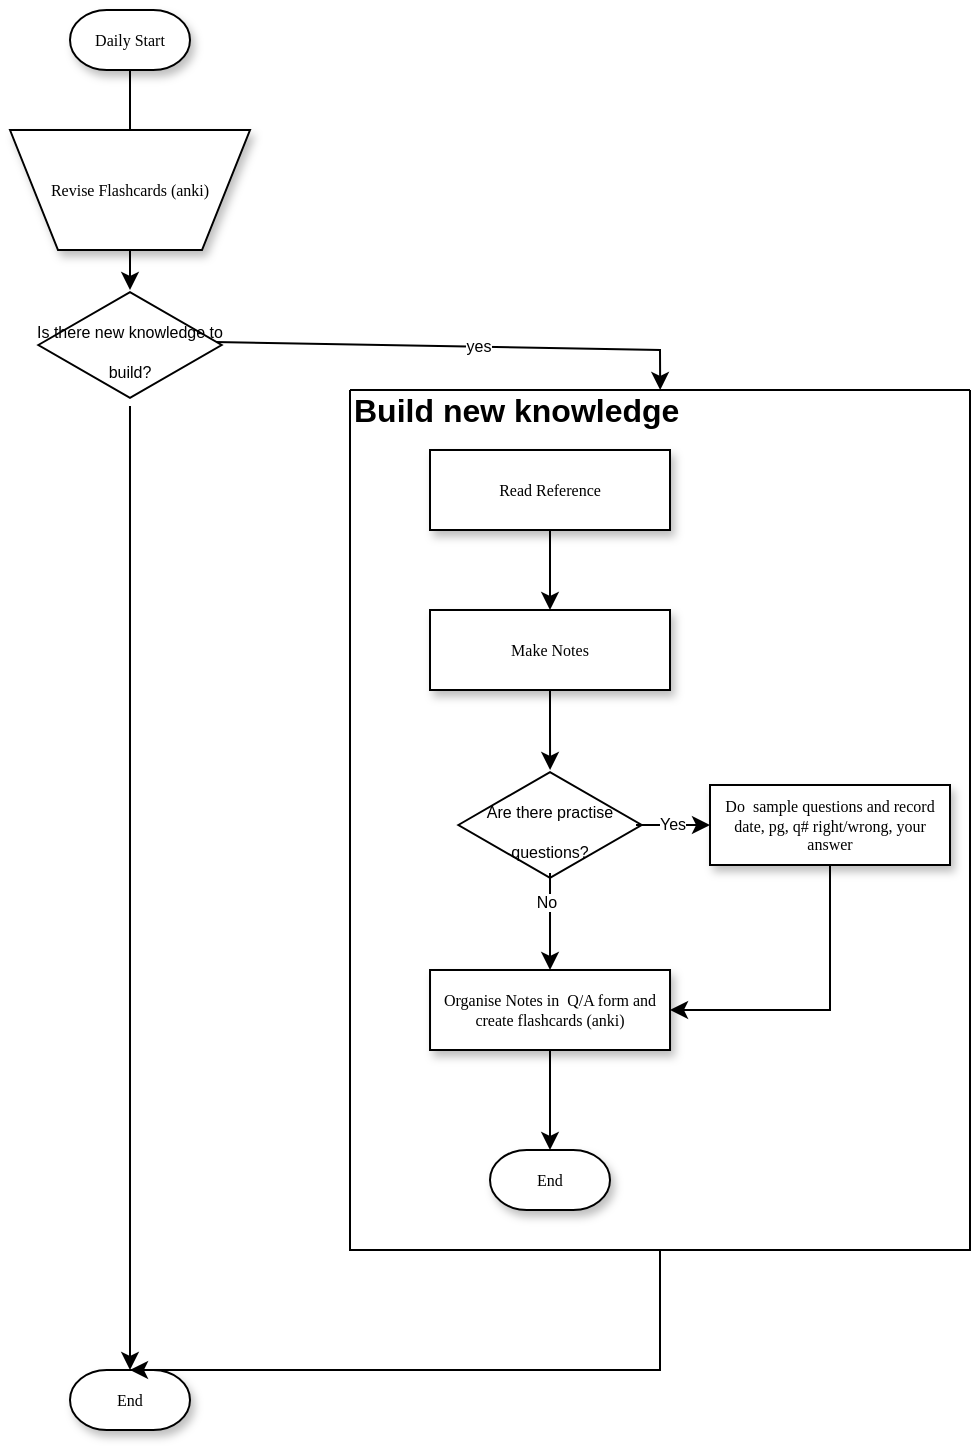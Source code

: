 <mxfile version="20.4.1" type="github">
  <diagram name="Page-1" id="edf60f1a-56cd-e834-aa8a-f176f3a09ee4">
    <mxGraphModel dx="1186" dy="-133" grid="1" gridSize="10" guides="1" tooltips="1" connect="1" arrows="1" fold="1" page="1" pageScale="1" pageWidth="1100" pageHeight="850" background="none" math="0" shadow="0">
      <root>
        <mxCell id="0" />
        <mxCell id="1" parent="0" />
        <mxCell id="MHjmx6gwI4rIXO57iWsg-7" value="" style="swimlane;startSize=0;" vertex="1" parent="1">
          <mxGeometry x="390" y="1140" width="310" height="430" as="geometry" />
        </mxCell>
        <mxCell id="60e70716793133e9-30" value="End" style="strokeWidth=1;html=1;shape=mxgraph.flowchart.terminator;whiteSpace=wrap;rounded=0;shadow=1;labelBackgroundColor=none;fontFamily=Verdana;fontSize=8;align=center;" parent="MHjmx6gwI4rIXO57iWsg-7" vertex="1">
          <mxGeometry x="70" y="380" width="60" height="30" as="geometry" />
        </mxCell>
        <mxCell id="MHjmx6gwI4rIXO57iWsg-1" value="Read Reference" style="whiteSpace=wrap;html=1;rounded=0;shadow=1;labelBackgroundColor=none;strokeWidth=1;fontFamily=Verdana;fontSize=8;align=center;" vertex="1" parent="MHjmx6gwI4rIXO57iWsg-7">
          <mxGeometry x="40" y="30" width="120" height="40" as="geometry" />
        </mxCell>
        <mxCell id="MHjmx6gwI4rIXO57iWsg-9" value="Do &amp;nbsp;sample questions and record date, pg, q# right/wrong, your answer" style="whiteSpace=wrap;html=1;rounded=0;shadow=1;labelBackgroundColor=none;strokeWidth=1;fontFamily=Verdana;fontSize=8;align=center;" vertex="1" parent="MHjmx6gwI4rIXO57iWsg-7">
          <mxGeometry x="180" y="197.5" width="120" height="40" as="geometry" />
        </mxCell>
        <mxCell id="MHjmx6gwI4rIXO57iWsg-10" value="&lt;p&gt;&lt;font style=&quot;font-size: 8px; line-height: 0.8;&quot;&gt;Are there practise questions?&lt;/font&gt;&lt;/p&gt;" style="html=1;whiteSpace=wrap;aspect=fixed;shape=isoRectangle;fontSize=16;spacing=0;" vertex="1" parent="MHjmx6gwI4rIXO57iWsg-7">
          <mxGeometry x="54.17" y="190" width="91.67" height="55" as="geometry" />
        </mxCell>
        <mxCell id="MHjmx6gwI4rIXO57iWsg-13" value="" style="endArrow=classic;html=1;rounded=0;fontSize=8;exitX=0.5;exitY=0.936;exitDx=0;exitDy=0;exitPerimeter=0;entryX=0.5;entryY=0;entryDx=0;entryDy=0;" edge="1" parent="MHjmx6gwI4rIXO57iWsg-7" source="MHjmx6gwI4rIXO57iWsg-10" target="MHjmx6gwI4rIXO57iWsg-5">
          <mxGeometry width="50" height="50" relative="1" as="geometry">
            <mxPoint x="160" y="430" as="sourcePoint" />
            <mxPoint x="210" y="380" as="targetPoint" />
          </mxGeometry>
        </mxCell>
        <mxCell id="MHjmx6gwI4rIXO57iWsg-14" value="No" style="edgeLabel;html=1;align=center;verticalAlign=middle;resizable=0;points=[];fontSize=8;" vertex="1" connectable="0" parent="MHjmx6gwI4rIXO57iWsg-13">
          <mxGeometry x="-0.394" y="-2" relative="1" as="geometry">
            <mxPoint as="offset" />
          </mxGeometry>
        </mxCell>
        <mxCell id="MHjmx6gwI4rIXO57iWsg-15" value="" style="endArrow=classic;html=1;rounded=0;fontSize=8;entryX=0;entryY=0.5;entryDx=0;entryDy=0;exitX=0.969;exitY=0.5;exitDx=0;exitDy=0;exitPerimeter=0;" edge="1" parent="MHjmx6gwI4rIXO57iWsg-7" source="MHjmx6gwI4rIXO57iWsg-10" target="MHjmx6gwI4rIXO57iWsg-9">
          <mxGeometry width="50" height="50" relative="1" as="geometry">
            <mxPoint x="-130" y="250" as="sourcePoint" />
            <mxPoint x="-80" y="200" as="targetPoint" />
          </mxGeometry>
        </mxCell>
        <mxCell id="MHjmx6gwI4rIXO57iWsg-16" value="Yes" style="edgeLabel;html=1;align=center;verticalAlign=middle;resizable=0;points=[];fontSize=8;" vertex="1" connectable="0" parent="MHjmx6gwI4rIXO57iWsg-15">
          <mxGeometry x="-0.027" y="1" relative="1" as="geometry">
            <mxPoint as="offset" />
          </mxGeometry>
        </mxCell>
        <mxCell id="MHjmx6gwI4rIXO57iWsg-5" value="Organise Notes in &amp;nbsp;Q/A form and create flashcards (anki)" style="whiteSpace=wrap;html=1;rounded=0;shadow=1;labelBackgroundColor=none;strokeWidth=1;fontFamily=Verdana;fontSize=8;align=center;" vertex="1" parent="MHjmx6gwI4rIXO57iWsg-7">
          <mxGeometry x="40.01" y="290" width="120" height="40" as="geometry" />
        </mxCell>
        <mxCell id="MHjmx6gwI4rIXO57iWsg-18" value="" style="edgeStyle=segmentEdgeStyle;endArrow=classic;html=1;rounded=0;fontSize=8;exitX=0.5;exitY=1;exitDx=0;exitDy=0;entryX=1;entryY=0.5;entryDx=0;entryDy=0;" edge="1" parent="MHjmx6gwI4rIXO57iWsg-7" source="MHjmx6gwI4rIXO57iWsg-9" target="MHjmx6gwI4rIXO57iWsg-5">
          <mxGeometry width="50" height="50" relative="1" as="geometry">
            <mxPoint x="-130" y="250" as="sourcePoint" />
            <mxPoint x="-80" y="200" as="targetPoint" />
            <Array as="points">
              <mxPoint x="240" y="310" />
            </Array>
          </mxGeometry>
        </mxCell>
        <mxCell id="MHjmx6gwI4rIXO57iWsg-2" value="Make Notes" style="whiteSpace=wrap;html=1;rounded=0;shadow=1;labelBackgroundColor=none;strokeWidth=1;fontFamily=Verdana;fontSize=8;align=center;" vertex="1" parent="MHjmx6gwI4rIXO57iWsg-7">
          <mxGeometry x="40" y="110" width="120" height="40" as="geometry" />
        </mxCell>
        <mxCell id="MHjmx6gwI4rIXO57iWsg-4" value="" style="endArrow=classic;html=1;rounded=0;exitX=0.5;exitY=1;exitDx=0;exitDy=0;" edge="1" parent="MHjmx6gwI4rIXO57iWsg-7" source="MHjmx6gwI4rIXO57iWsg-1" target="MHjmx6gwI4rIXO57iWsg-2">
          <mxGeometry width="50" height="50" relative="1" as="geometry">
            <mxPoint x="150" y="100" as="sourcePoint" />
            <mxPoint x="200" y="50" as="targetPoint" />
          </mxGeometry>
        </mxCell>
        <mxCell id="MHjmx6gwI4rIXO57iWsg-19" style="edgeStyle=orthogonalEdgeStyle;rounded=0;orthogonalLoop=1;jettySize=auto;html=1;exitX=0.5;exitY=1;exitDx=0;exitDy=0;fontSize=8;" edge="1" parent="MHjmx6gwI4rIXO57iWsg-7" source="MHjmx6gwI4rIXO57iWsg-2" target="MHjmx6gwI4rIXO57iWsg-10">
          <mxGeometry relative="1" as="geometry" />
        </mxCell>
        <mxCell id="MHjmx6gwI4rIXO57iWsg-20" value="" style="endArrow=classic;html=1;rounded=0;fontSize=8;exitX=0.5;exitY=1;exitDx=0;exitDy=0;entryX=0.5;entryY=0;entryDx=0;entryDy=0;entryPerimeter=0;" edge="1" parent="MHjmx6gwI4rIXO57iWsg-7" source="MHjmx6gwI4rIXO57iWsg-5" target="60e70716793133e9-30">
          <mxGeometry width="50" height="50" relative="1" as="geometry">
            <mxPoint x="-130" y="240" as="sourcePoint" />
            <mxPoint x="-80" y="190" as="targetPoint" />
          </mxGeometry>
        </mxCell>
        <mxCell id="MHjmx6gwI4rIXO57iWsg-8" value="Build new knowledge" style="text;strokeColor=none;fillColor=none;html=1;fontSize=16;fontStyle=1;verticalAlign=middle;align=left;" vertex="1" parent="MHjmx6gwI4rIXO57iWsg-7">
          <mxGeometry y="-10" width="220" height="40" as="geometry" />
        </mxCell>
        <mxCell id="MHjmx6gwI4rIXO57iWsg-21" value="Daily Start" style="strokeWidth=1;html=1;shape=mxgraph.flowchart.terminator;whiteSpace=wrap;rounded=0;shadow=1;labelBackgroundColor=none;fontFamily=Verdana;fontSize=8;align=center;" vertex="1" parent="1">
          <mxGeometry x="250" y="950" width="60" height="30" as="geometry" />
        </mxCell>
        <mxCell id="MHjmx6gwI4rIXO57iWsg-22" value="" style="endArrow=classic;html=1;rounded=0;fontSize=8;exitX=0.5;exitY=1;exitDx=0;exitDy=0;exitPerimeter=0;" edge="1" parent="1" source="MHjmx6gwI4rIXO57iWsg-21">
          <mxGeometry width="50" height="50" relative="1" as="geometry">
            <mxPoint x="390" y="1210" as="sourcePoint" />
            <mxPoint x="280" y="1040" as="targetPoint" />
          </mxGeometry>
        </mxCell>
        <mxCell id="MHjmx6gwI4rIXO57iWsg-23" value="Revise Flashcards (anki)" style="shape=trapezoid;whiteSpace=wrap;html=1;rounded=0;shadow=1;labelBackgroundColor=none;strokeWidth=1;fontFamily=Verdana;fontSize=8;align=center;flipV=1;" vertex="1" parent="1">
          <mxGeometry x="220" y="1010" width="120" height="60" as="geometry" />
        </mxCell>
        <mxCell id="MHjmx6gwI4rIXO57iWsg-24" value="" style="endArrow=classic;html=1;rounded=0;fontSize=8;exitX=0.958;exitY=0.473;exitDx=0;exitDy=0;entryX=0.705;entryY=0.25;entryDx=0;entryDy=0;entryPerimeter=0;exitPerimeter=0;" edge="1" parent="1" source="MHjmx6gwI4rIXO57iWsg-28" target="MHjmx6gwI4rIXO57iWsg-8">
          <mxGeometry width="50" height="50" relative="1" as="geometry">
            <mxPoint x="390" y="1310" as="sourcePoint" />
            <mxPoint x="440" y="1260" as="targetPoint" />
            <Array as="points">
              <mxPoint x="545" y="1120" />
            </Array>
          </mxGeometry>
        </mxCell>
        <mxCell id="MHjmx6gwI4rIXO57iWsg-30" value="yes" style="edgeLabel;html=1;align=center;verticalAlign=middle;resizable=0;points=[];fontSize=8;" vertex="1" connectable="0" parent="MHjmx6gwI4rIXO57iWsg-24">
          <mxGeometry x="0.086" y="1" relative="1" as="geometry">
            <mxPoint as="offset" />
          </mxGeometry>
        </mxCell>
        <mxCell id="MHjmx6gwI4rIXO57iWsg-25" value="End" style="strokeWidth=1;html=1;shape=mxgraph.flowchart.terminator;whiteSpace=wrap;rounded=0;shadow=1;labelBackgroundColor=none;fontFamily=Verdana;fontSize=8;align=center;" vertex="1" parent="1">
          <mxGeometry x="250" y="1630" width="60" height="30" as="geometry" />
        </mxCell>
        <mxCell id="MHjmx6gwI4rIXO57iWsg-26" value="" style="endArrow=classic;html=1;rounded=0;fontSize=8;exitX=0.5;exitY=1;exitDx=0;exitDy=0;entryX=0.5;entryY=0;entryDx=0;entryDy=0;entryPerimeter=0;" edge="1" parent="1" source="MHjmx6gwI4rIXO57iWsg-7" target="MHjmx6gwI4rIXO57iWsg-25">
          <mxGeometry width="50" height="50" relative="1" as="geometry">
            <mxPoint x="390" y="1350" as="sourcePoint" />
            <mxPoint x="440" y="1300" as="targetPoint" />
            <Array as="points">
              <mxPoint x="545" y="1630" />
            </Array>
          </mxGeometry>
        </mxCell>
        <mxCell id="MHjmx6gwI4rIXO57iWsg-28" value="&lt;p&gt;&lt;font style=&quot;font-size: 8px; line-height: 0.8;&quot;&gt;Is there new knowledge to build?&lt;/font&gt;&lt;/p&gt;" style="html=1;whiteSpace=wrap;aspect=fixed;shape=isoRectangle;fontSize=16;spacing=0;" vertex="1" parent="1">
          <mxGeometry x="234.16" y="1090" width="91.67" height="55" as="geometry" />
        </mxCell>
        <mxCell id="MHjmx6gwI4rIXO57iWsg-29" value="" style="endArrow=classic;html=1;rounded=0;fontSize=8;exitX=0.5;exitY=1;exitDx=0;exitDy=0;" edge="1" parent="1" source="MHjmx6gwI4rIXO57iWsg-23" target="MHjmx6gwI4rIXO57iWsg-28">
          <mxGeometry width="50" height="50" relative="1" as="geometry">
            <mxPoint x="390" y="1370" as="sourcePoint" />
            <mxPoint x="440" y="1320" as="targetPoint" />
          </mxGeometry>
        </mxCell>
        <mxCell id="MHjmx6gwI4rIXO57iWsg-31" value="" style="endArrow=classic;html=1;rounded=0;fontSize=8;exitX=0.5;exitY=1.055;exitDx=0;exitDy=0;exitPerimeter=0;" edge="1" parent="1" source="MHjmx6gwI4rIXO57iWsg-28" target="MHjmx6gwI4rIXO57iWsg-25">
          <mxGeometry width="50" height="50" relative="1" as="geometry">
            <mxPoint x="390" y="1370" as="sourcePoint" />
            <mxPoint x="440" y="1320" as="targetPoint" />
          </mxGeometry>
        </mxCell>
      </root>
    </mxGraphModel>
  </diagram>
</mxfile>
